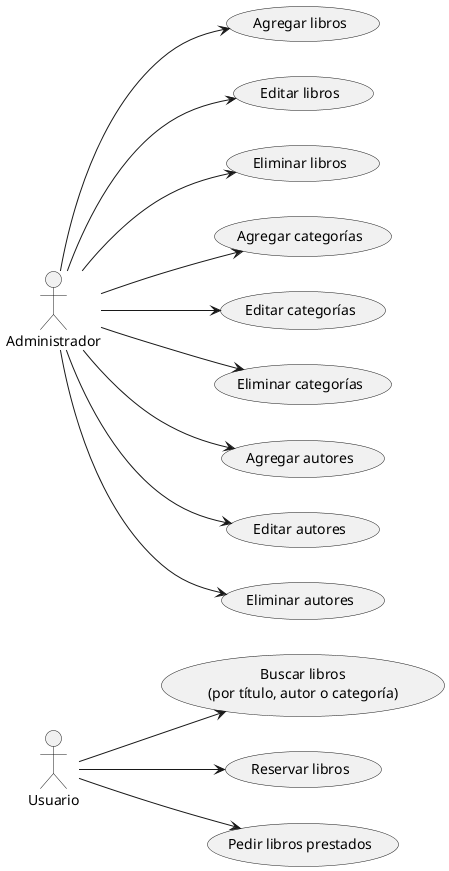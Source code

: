 @startuml
left to right direction

actor Usuario as U
actor Administrador as A

usecase "Buscar libros\n(por título, autor o categoría)" as UC1
usecase "Reservar libros" as UC2
usecase "Pedir libros prestados" as UC3
usecase "Agregar libros" as UC4
usecase "Editar libros" as UC5
usecase "Eliminar libros" as UC6
usecase "Agregar categorías" as UC7
usecase "Editar categorías" as UC8
usecase "Eliminar categorías" as UC9
usecase "Agregar autores" as UC10
usecase "Editar autores" as UC11
usecase "Eliminar autores" as UC12

U --> UC1
U --> UC2
U --> UC3
A --> UC4
A --> UC5
A --> UC6
A --> UC7
A --> UC8
A --> UC9
A --> UC10
A --> UC11
A --> UC12
@enduml
